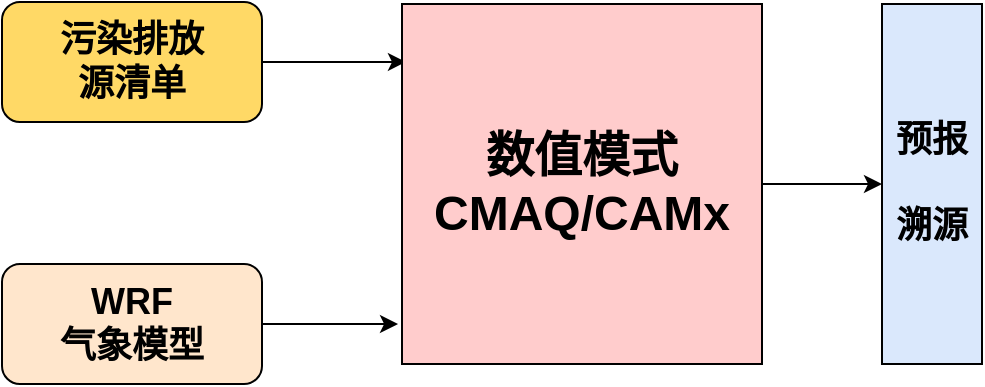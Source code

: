 <mxfile version="13.10.3" type="github">
  <diagram id="aWGUZMzRpXe2zLtuWNMi" name="Page-1">
    <mxGraphModel dx="2037" dy="425" grid="1" gridSize="10" guides="1" tooltips="1" connect="1" arrows="1" fold="1" page="1" pageScale="1" pageWidth="1169" pageHeight="827" math="0" shadow="0">
      <root>
        <mxCell id="0" />
        <mxCell id="1" parent="0" />
        <mxCell id="t3ckdH_Lb9Iwf1Y-p3mT-1" style="edgeStyle=orthogonalEdgeStyle;rounded=0;orthogonalLoop=1;jettySize=auto;html=1;exitX=1;exitY=0.5;exitDx=0;exitDy=0;entryX=0.011;entryY=0.161;entryDx=0;entryDy=0;entryPerimeter=0;" edge="1" parent="1" source="t3ckdH_Lb9Iwf1Y-p3mT-2" target="t3ckdH_Lb9Iwf1Y-p3mT-5">
          <mxGeometry relative="1" as="geometry">
            <mxPoint x="-485" y="371" as="targetPoint" />
          </mxGeometry>
        </mxCell>
        <mxCell id="t3ckdH_Lb9Iwf1Y-p3mT-2" value="&lt;font style=&quot;font-size: 18px&quot;&gt;&lt;b&gt;污染排放&lt;br&gt;源清单&lt;/b&gt;&lt;b&gt;&lt;br&gt;&lt;/b&gt;&lt;/font&gt;" style="rounded=1;whiteSpace=wrap;html=1;fillColor=#FFD966;" vertex="1" parent="1">
          <mxGeometry x="-700" y="340" width="130" height="60" as="geometry" />
        </mxCell>
        <mxCell id="t3ckdH_Lb9Iwf1Y-p3mT-3" style="edgeStyle=orthogonalEdgeStyle;rounded=0;orthogonalLoop=1;jettySize=auto;html=1;exitX=1;exitY=0.5;exitDx=0;exitDy=0;entryX=-0.011;entryY=0.889;entryDx=0;entryDy=0;entryPerimeter=0;" edge="1" parent="1" source="t3ckdH_Lb9Iwf1Y-p3mT-4" target="t3ckdH_Lb9Iwf1Y-p3mT-5">
          <mxGeometry relative="1" as="geometry" />
        </mxCell>
        <mxCell id="t3ckdH_Lb9Iwf1Y-p3mT-4" value="&lt;font style=&quot;font-size: 18px&quot;&gt;&lt;b&gt;WRF&lt;br&gt;&lt;/b&gt;&lt;b&gt;气象模型&lt;/b&gt;&lt;/font&gt;" style="rounded=1;whiteSpace=wrap;html=1;fillColor=#ffe6cc;" vertex="1" parent="1">
          <mxGeometry x="-700" y="471" width="130" height="60" as="geometry" />
        </mxCell>
        <mxCell id="t3ckdH_Lb9Iwf1Y-p3mT-11" style="edgeStyle=orthogonalEdgeStyle;rounded=0;orthogonalLoop=1;jettySize=auto;html=1;exitX=1;exitY=0.5;exitDx=0;exitDy=0;entryX=0;entryY=0.5;entryDx=0;entryDy=0;" edge="1" parent="1" source="t3ckdH_Lb9Iwf1Y-p3mT-5" target="t3ckdH_Lb9Iwf1Y-p3mT-6">
          <mxGeometry relative="1" as="geometry" />
        </mxCell>
        <mxCell id="t3ckdH_Lb9Iwf1Y-p3mT-5" value="&lt;font style=&quot;font-size: 24px&quot;&gt;&lt;b&gt;数值模式&lt;br&gt;CMAQ/CAMx&lt;/b&gt;&lt;/font&gt;" style="whiteSpace=wrap;html=1;aspect=fixed;fillColor=#FFCCCC;" vertex="1" parent="1">
          <mxGeometry x="-500" y="341" width="180" height="180" as="geometry" />
        </mxCell>
        <mxCell id="t3ckdH_Lb9Iwf1Y-p3mT-6" value="&lt;span style=&quot;font-size: 18px&quot;&gt;&lt;b&gt;预报&lt;br&gt;&lt;br&gt;&lt;/b&gt;&lt;/span&gt;&lt;font style=&quot;font-size: 18px&quot;&gt;&lt;b&gt;溯源&lt;/b&gt;&lt;/font&gt;" style="rounded=0;whiteSpace=wrap;html=1;fillColor=#dae8fc;" vertex="1" parent="1">
          <mxGeometry x="-260" y="341" width="50" height="180" as="geometry" />
        </mxCell>
      </root>
    </mxGraphModel>
  </diagram>
</mxfile>
